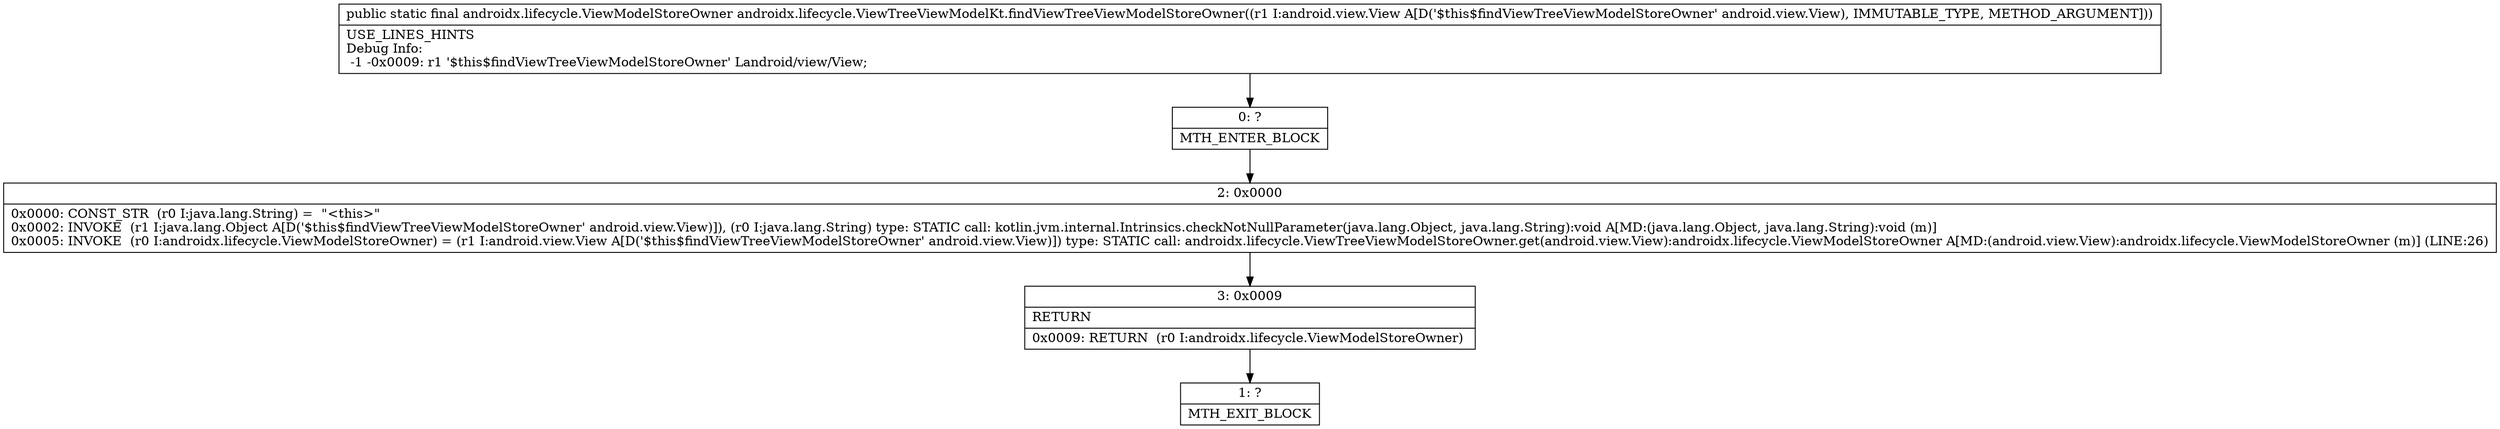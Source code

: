 digraph "CFG forandroidx.lifecycle.ViewTreeViewModelKt.findViewTreeViewModelStoreOwner(Landroid\/view\/View;)Landroidx\/lifecycle\/ViewModelStoreOwner;" {
Node_0 [shape=record,label="{0\:\ ?|MTH_ENTER_BLOCK\l}"];
Node_2 [shape=record,label="{2\:\ 0x0000|0x0000: CONST_STR  (r0 I:java.lang.String) =  \"\<this\>\" \l0x0002: INVOKE  (r1 I:java.lang.Object A[D('$this$findViewTreeViewModelStoreOwner' android.view.View)]), (r0 I:java.lang.String) type: STATIC call: kotlin.jvm.internal.Intrinsics.checkNotNullParameter(java.lang.Object, java.lang.String):void A[MD:(java.lang.Object, java.lang.String):void (m)]\l0x0005: INVOKE  (r0 I:androidx.lifecycle.ViewModelStoreOwner) = (r1 I:android.view.View A[D('$this$findViewTreeViewModelStoreOwner' android.view.View)]) type: STATIC call: androidx.lifecycle.ViewTreeViewModelStoreOwner.get(android.view.View):androidx.lifecycle.ViewModelStoreOwner A[MD:(android.view.View):androidx.lifecycle.ViewModelStoreOwner (m)] (LINE:26)\l}"];
Node_3 [shape=record,label="{3\:\ 0x0009|RETURN\l|0x0009: RETURN  (r0 I:androidx.lifecycle.ViewModelStoreOwner) \l}"];
Node_1 [shape=record,label="{1\:\ ?|MTH_EXIT_BLOCK\l}"];
MethodNode[shape=record,label="{public static final androidx.lifecycle.ViewModelStoreOwner androidx.lifecycle.ViewTreeViewModelKt.findViewTreeViewModelStoreOwner((r1 I:android.view.View A[D('$this$findViewTreeViewModelStoreOwner' android.view.View), IMMUTABLE_TYPE, METHOD_ARGUMENT]))  | USE_LINES_HINTS\lDebug Info:\l  \-1 \-0x0009: r1 '$this$findViewTreeViewModelStoreOwner' Landroid\/view\/View;\l}"];
MethodNode -> Node_0;Node_0 -> Node_2;
Node_2 -> Node_3;
Node_3 -> Node_1;
}

